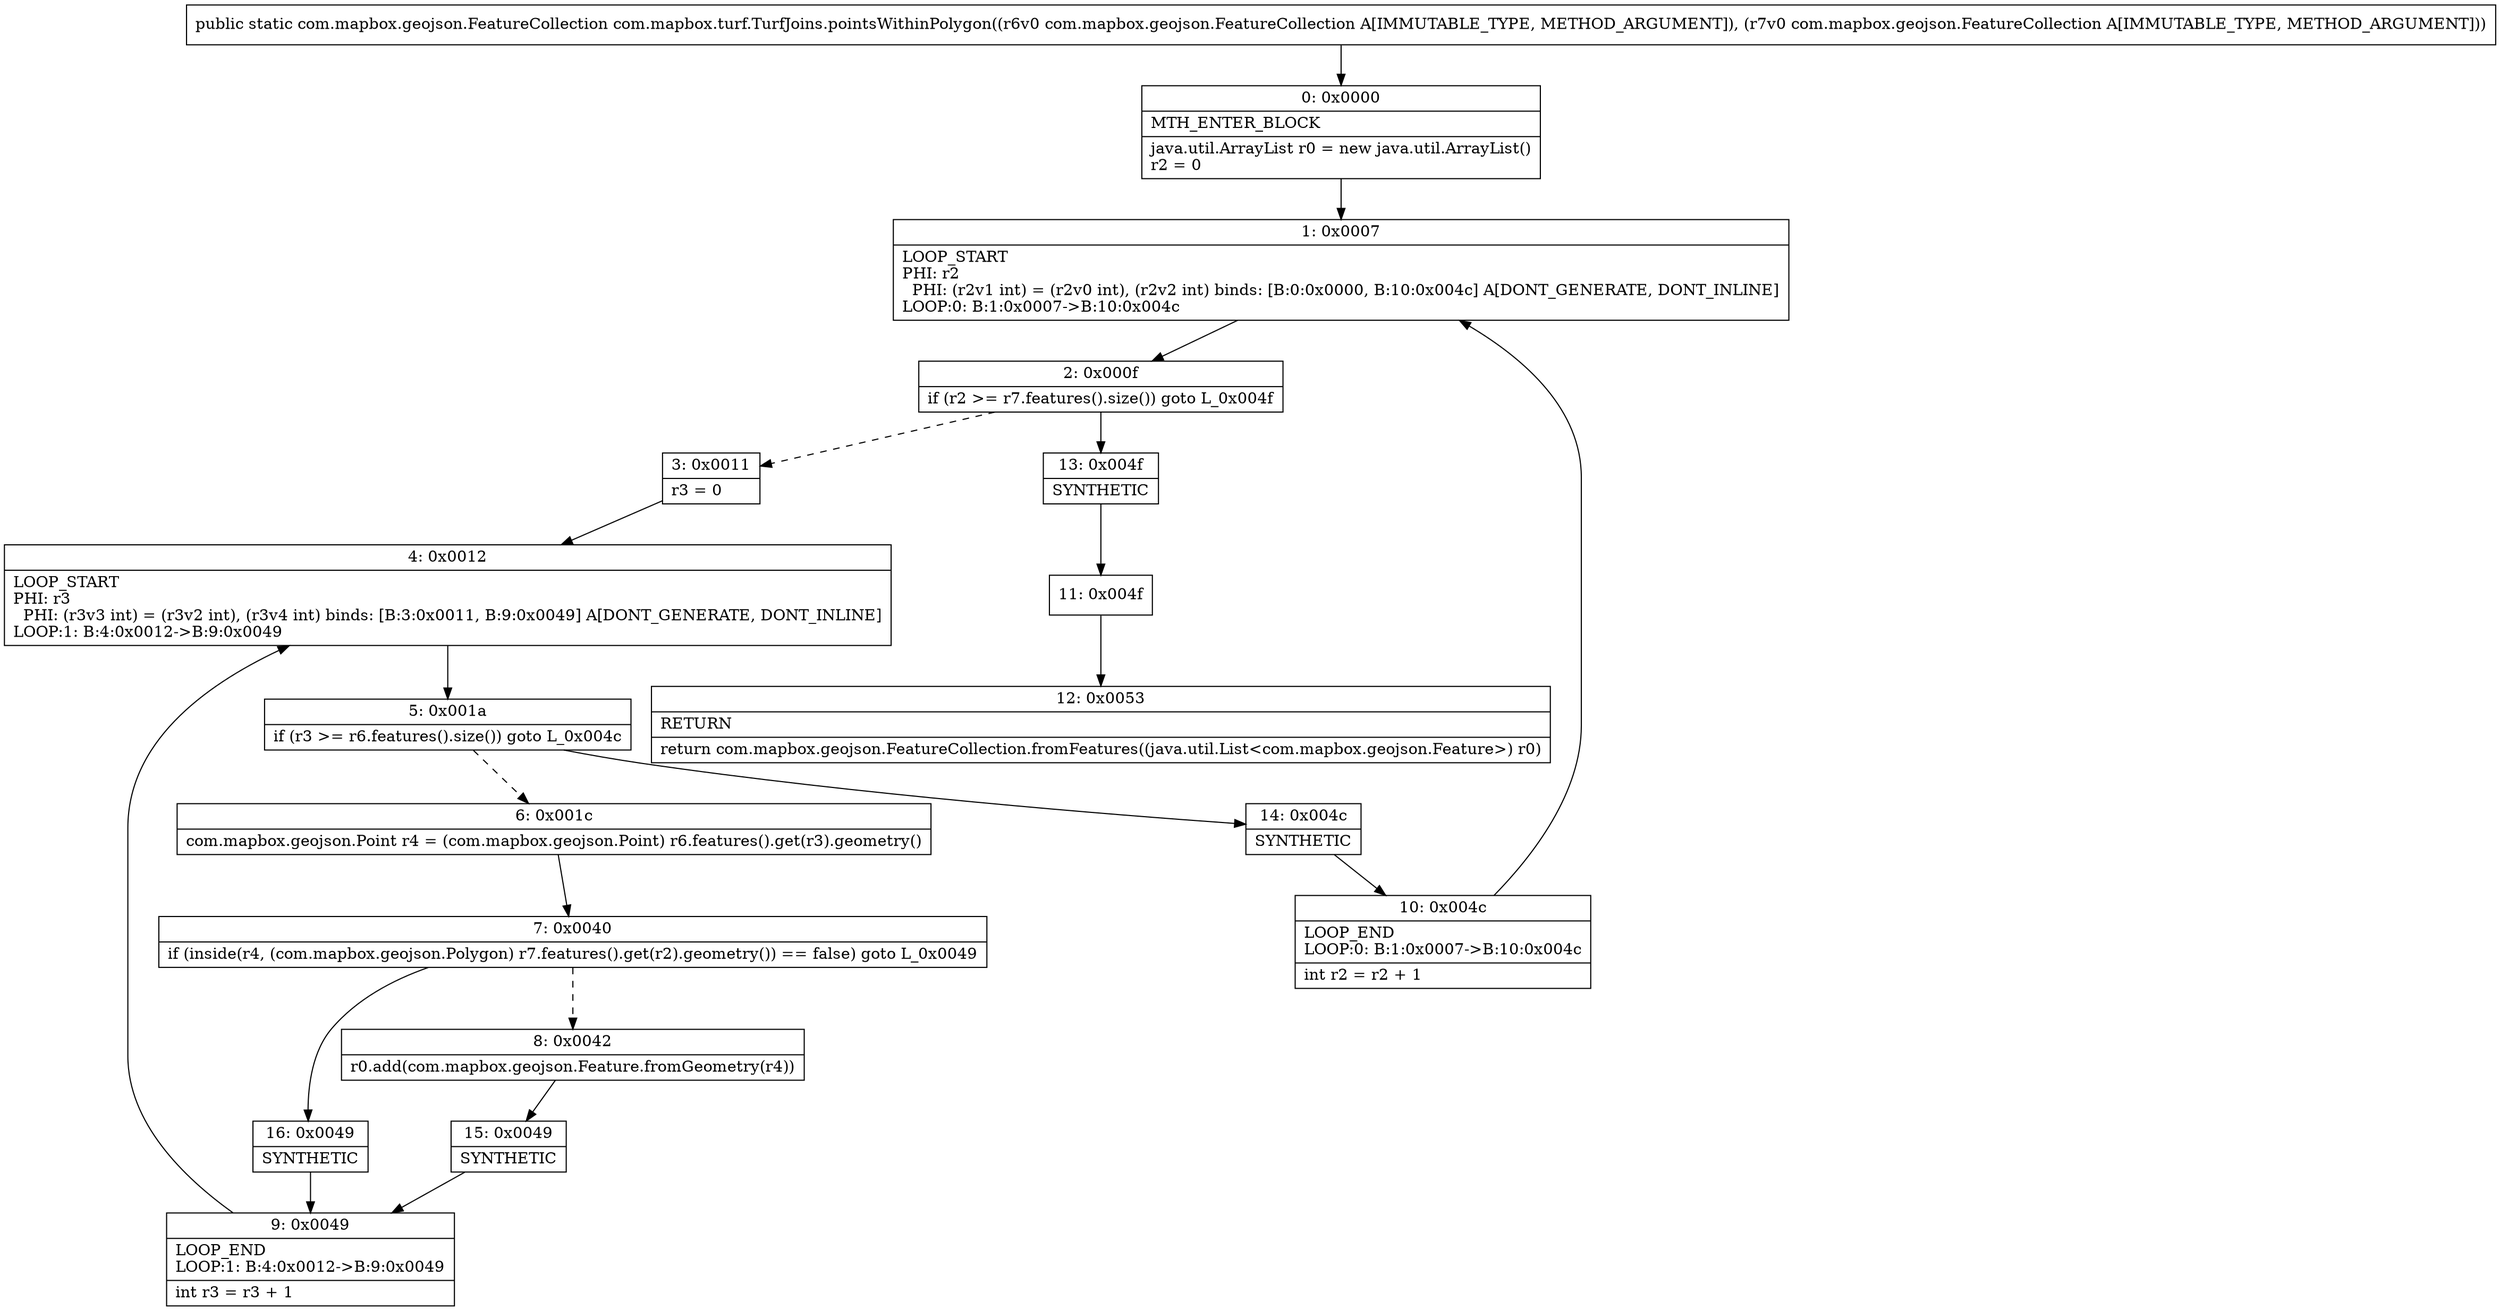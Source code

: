 digraph "CFG forcom.mapbox.turf.TurfJoins.pointsWithinPolygon(Lcom\/mapbox\/geojson\/FeatureCollection;Lcom\/mapbox\/geojson\/FeatureCollection;)Lcom\/mapbox\/geojson\/FeatureCollection;" {
Node_0 [shape=record,label="{0\:\ 0x0000|MTH_ENTER_BLOCK\l|java.util.ArrayList r0 = new java.util.ArrayList()\lr2 = 0\l}"];
Node_1 [shape=record,label="{1\:\ 0x0007|LOOP_START\lPHI: r2 \l  PHI: (r2v1 int) = (r2v0 int), (r2v2 int) binds: [B:0:0x0000, B:10:0x004c] A[DONT_GENERATE, DONT_INLINE]\lLOOP:0: B:1:0x0007\-\>B:10:0x004c\l}"];
Node_2 [shape=record,label="{2\:\ 0x000f|if (r2 \>= r7.features().size()) goto L_0x004f\l}"];
Node_3 [shape=record,label="{3\:\ 0x0011|r3 = 0\l}"];
Node_4 [shape=record,label="{4\:\ 0x0012|LOOP_START\lPHI: r3 \l  PHI: (r3v3 int) = (r3v2 int), (r3v4 int) binds: [B:3:0x0011, B:9:0x0049] A[DONT_GENERATE, DONT_INLINE]\lLOOP:1: B:4:0x0012\-\>B:9:0x0049\l}"];
Node_5 [shape=record,label="{5\:\ 0x001a|if (r3 \>= r6.features().size()) goto L_0x004c\l}"];
Node_6 [shape=record,label="{6\:\ 0x001c|com.mapbox.geojson.Point r4 = (com.mapbox.geojson.Point) r6.features().get(r3).geometry()\l}"];
Node_7 [shape=record,label="{7\:\ 0x0040|if (inside(r4, (com.mapbox.geojson.Polygon) r7.features().get(r2).geometry()) == false) goto L_0x0049\l}"];
Node_8 [shape=record,label="{8\:\ 0x0042|r0.add(com.mapbox.geojson.Feature.fromGeometry(r4))\l}"];
Node_9 [shape=record,label="{9\:\ 0x0049|LOOP_END\lLOOP:1: B:4:0x0012\-\>B:9:0x0049\l|int r3 = r3 + 1\l}"];
Node_10 [shape=record,label="{10\:\ 0x004c|LOOP_END\lLOOP:0: B:1:0x0007\-\>B:10:0x004c\l|int r2 = r2 + 1\l}"];
Node_11 [shape=record,label="{11\:\ 0x004f}"];
Node_12 [shape=record,label="{12\:\ 0x0053|RETURN\l|return com.mapbox.geojson.FeatureCollection.fromFeatures((java.util.List\<com.mapbox.geojson.Feature\>) r0)\l}"];
Node_13 [shape=record,label="{13\:\ 0x004f|SYNTHETIC\l}"];
Node_14 [shape=record,label="{14\:\ 0x004c|SYNTHETIC\l}"];
Node_15 [shape=record,label="{15\:\ 0x0049|SYNTHETIC\l}"];
Node_16 [shape=record,label="{16\:\ 0x0049|SYNTHETIC\l}"];
MethodNode[shape=record,label="{public static com.mapbox.geojson.FeatureCollection com.mapbox.turf.TurfJoins.pointsWithinPolygon((r6v0 com.mapbox.geojson.FeatureCollection A[IMMUTABLE_TYPE, METHOD_ARGUMENT]), (r7v0 com.mapbox.geojson.FeatureCollection A[IMMUTABLE_TYPE, METHOD_ARGUMENT])) }"];
MethodNode -> Node_0;
Node_0 -> Node_1;
Node_1 -> Node_2;
Node_2 -> Node_3[style=dashed];
Node_2 -> Node_13;
Node_3 -> Node_4;
Node_4 -> Node_5;
Node_5 -> Node_6[style=dashed];
Node_5 -> Node_14;
Node_6 -> Node_7;
Node_7 -> Node_8[style=dashed];
Node_7 -> Node_16;
Node_8 -> Node_15;
Node_9 -> Node_4;
Node_10 -> Node_1;
Node_11 -> Node_12;
Node_13 -> Node_11;
Node_14 -> Node_10;
Node_15 -> Node_9;
Node_16 -> Node_9;
}

